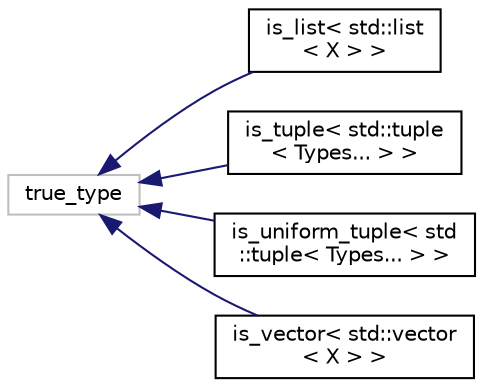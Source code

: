 digraph "Graphical Class Hierarchy"
{
 // INTERACTIVE_SVG=YES
 // LATEX_PDF_SIZE
  edge [fontname="Helvetica",fontsize="10",labelfontname="Helvetica",labelfontsize="10"];
  node [fontname="Helvetica",fontsize="10",shape=record];
  rankdir="LR";
  Node3 [label="true_type",height=0.2,width=0.4,color="grey75", fillcolor="white", style="filled",tooltip=" "];
  Node3 -> Node0 [dir="back",color="midnightblue",fontsize="10",style="solid",fontname="Helvetica"];
  Node0 [label="is_list\< std::list\l\< X \> \>",height=0.2,width=0.4,color="black", fillcolor="white", style="filled",URL="$da/d60/structis__list_3_01std_1_1list_3_01_x_01_4_01_4.html",tooltip="helper structure for type checking as a list in templates (reduced structure)"];
  Node3 -> Node5 [dir="back",color="midnightblue",fontsize="10",style="solid",fontname="Helvetica"];
  Node5 [label="is_tuple\< std::tuple\l\< Types... \> \>",height=0.2,width=0.4,color="black", fillcolor="white", style="filled",URL="$db/d0b/structis__tuple_3_01std_1_1tuple_3_01_types_8_8_8_01_4_01_4.html",tooltip="helper structure for type checking as a tuple in templates (reduced variant) this structure has bool ..."];
  Node3 -> Node6 [dir="back",color="midnightblue",fontsize="10",style="solid",fontname="Helvetica"];
  Node6 [label="is_uniform_tuple\< std\l::tuple\< Types... \> \>",height=0.2,width=0.4,color="black", fillcolor="white", style="filled",URL="$de/d4a/structis__uniform__tuple_3_01std_1_1tuple_3_01_types_8_8_8_01_4_01_4.html",tooltip="helper structure for type checking as a uniform tuple (partial variant) this structure has bool membe..."];
  Node3 -> Node7 [dir="back",color="midnightblue",fontsize="10",style="solid",fontname="Helvetica"];
  Node7 [label="is_vector\< std::vector\l\< X \> \>",height=0.2,width=0.4,color="black", fillcolor="white", style="filled",URL="$de/d98/structis__vector_3_01std_1_1vector_3_01_x_01_4_01_4.html",tooltip="helper structure for type checking as a vector in templates (reduced structure)"];
}
